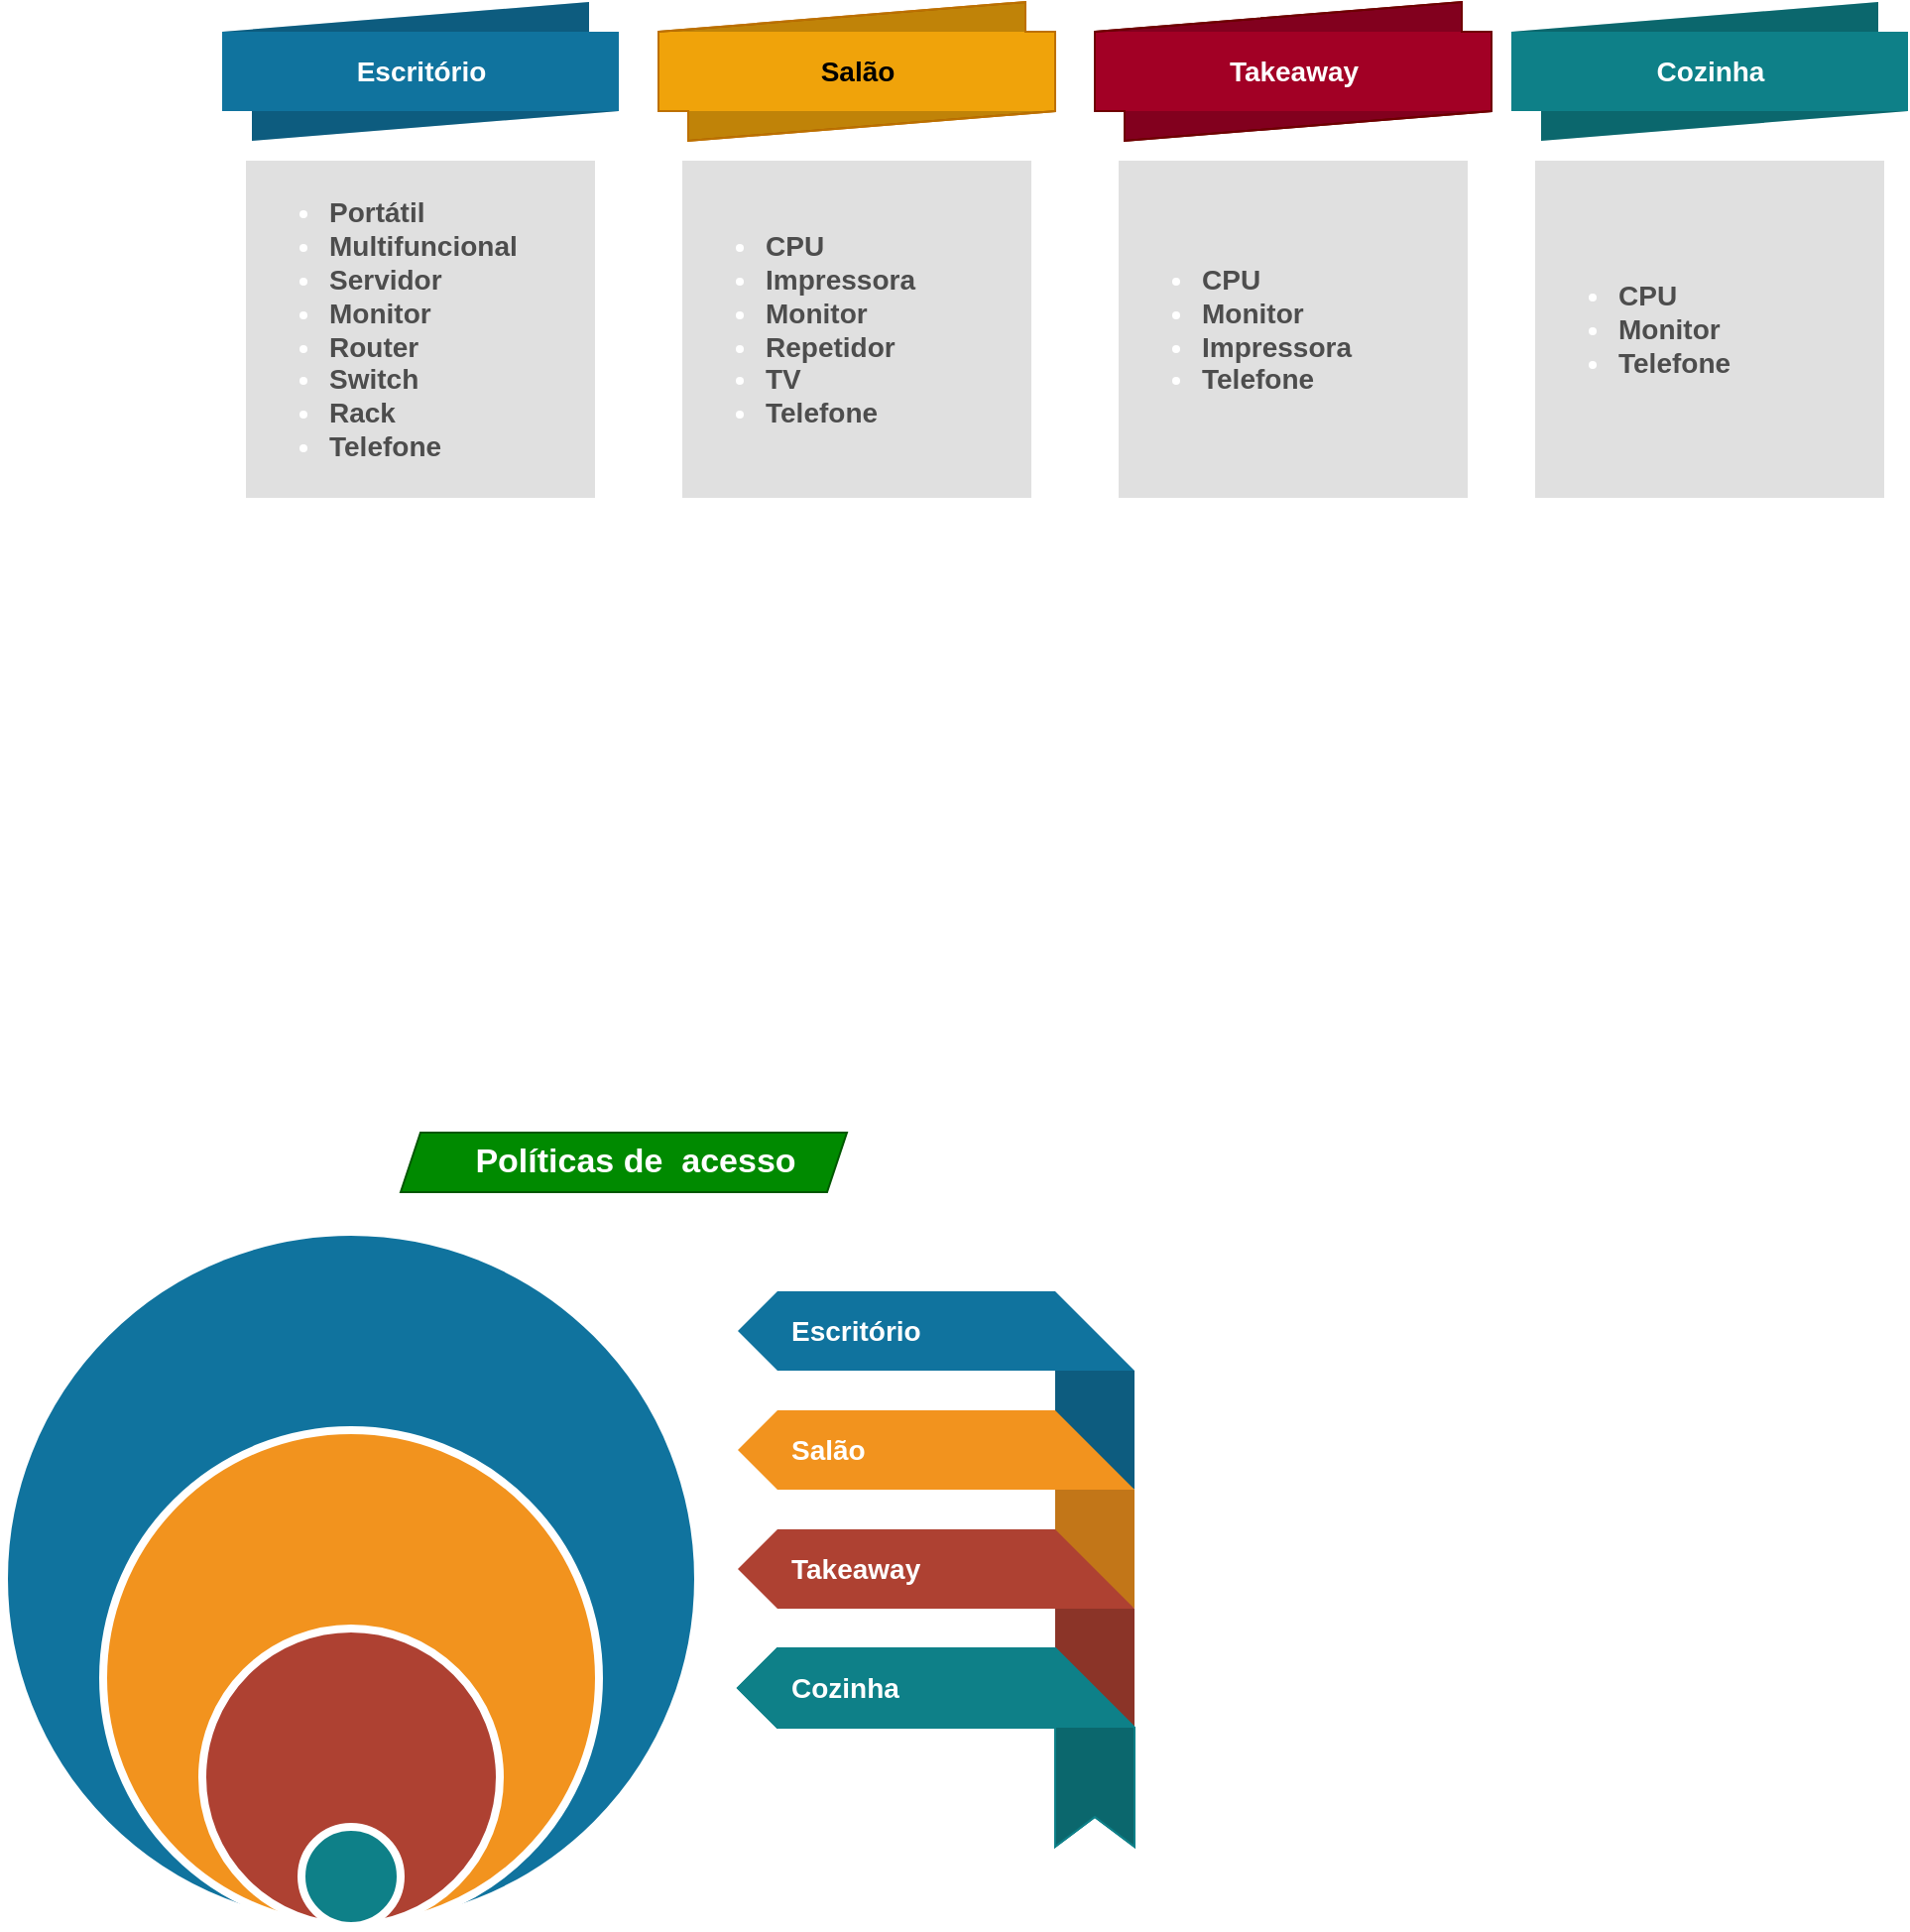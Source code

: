<mxfile version="15.9.1" type="github">
  <diagram id="u30t4sExt3LVhuVRjp8H" name="Page-1">
    <mxGraphModel dx="1822" dy="882" grid="0" gridSize="10" guides="1" tooltips="1" connect="1" arrows="1" fold="1" page="0" pageScale="1" pageWidth="850" pageHeight="1100" math="0" shadow="0">
      <root>
        <mxCell id="0" />
        <mxCell id="1" parent="0" />
        <mxCell id="ZFdvAqi6wvmAxn2UPdx9-19" value="&lt;ul&gt;&lt;li&gt;&lt;font color=&quot;#4d4d4d&quot;&gt;Portátil&lt;/font&gt;&lt;/li&gt;&lt;li&gt;&lt;font color=&quot;#4d4d4d&quot;&gt;Multifuncional&lt;/font&gt;&lt;/li&gt;&lt;li&gt;&lt;font color=&quot;#4d4d4d&quot;&gt;Servidor&lt;/font&gt;&lt;/li&gt;&lt;li&gt;&lt;font color=&quot;#4d4d4d&quot;&gt;Monitor&lt;/font&gt;&lt;/li&gt;&lt;li&gt;&lt;font color=&quot;#4d4d4d&quot;&gt;Router&lt;/font&gt;&lt;/li&gt;&lt;li&gt;&lt;font color=&quot;#4d4d4d&quot;&gt;Switch&lt;/font&gt;&lt;/li&gt;&lt;li&gt;&lt;font color=&quot;#4d4d4d&quot;&gt;Rack&lt;/font&gt;&lt;/li&gt;&lt;li&gt;&lt;font color=&quot;#4d4d4d&quot;&gt;Telefone&lt;/font&gt;&lt;/li&gt;&lt;/ul&gt;" style="html=1;fillColor=#CCCCCC;strokeColor=none;shadow=0;fontSize=14;fontColor=#FFFFFF;align=left;fontStyle=1;whiteSpace=wrap;rounded=0;sketch=0;glass=0;opacity=60;" vertex="1" parent="1">
          <mxGeometry x="-188" y="180" width="176" height="170" as="geometry" />
        </mxCell>
        <mxCell id="ZFdvAqi6wvmAxn2UPdx9-29" value="" style="ellipse;html=1;strokeWidth=4;fillColor=#10739E;strokeColor=#ffffff;shadow=0;fontSize=10;fontColor=#FFFFFF;align=center;fontStyle=0;whiteSpace=wrap;spacing=10;" vertex="1" parent="1">
          <mxGeometry x="-310" y="720" width="350" height="350" as="geometry" />
        </mxCell>
        <mxCell id="ZFdvAqi6wvmAxn2UPdx9-30" value="" style="ellipse;html=1;strokeWidth=4;fillColor=#F2931E;strokeColor=#ffffff;shadow=0;fontSize=10;fontColor=#FFFFFF;align=center;fontStyle=0;whiteSpace=wrap;spacing=10;" vertex="1" parent="1">
          <mxGeometry x="-260" y="820" width="250" height="250" as="geometry" />
        </mxCell>
        <mxCell id="ZFdvAqi6wvmAxn2UPdx9-31" value="" style="ellipse;html=1;strokeWidth=4;fillColor=#AE4132;strokeColor=#ffffff;shadow=0;fontSize=10;fontColor=#FFFFFF;align=center;fontStyle=0;whiteSpace=wrap;spacing=10;" vertex="1" parent="1">
          <mxGeometry x="-210" y="920" width="150" height="150" as="geometry" />
        </mxCell>
        <mxCell id="ZFdvAqi6wvmAxn2UPdx9-32" value="" style="ellipse;html=1;strokeWidth=4;fillColor=#0E8088;strokeColor=#ffffff;shadow=0;fontSize=10;fontColor=#FFFFFF;align=center;fontStyle=0;whiteSpace=wrap;spacing=10;" vertex="1" parent="1">
          <mxGeometry x="-160" y="1020" width="50" height="50" as="geometry" />
        </mxCell>
        <mxCell id="ZFdvAqi6wvmAxn2UPdx9-34" value="Políticas de&amp;nbsp; acesso" style="shape=mxgraph.infographic.parallelogram;dx=5;;html=1;fillColor=#008a00;strokeColor=#005700;shadow=0;fontSize=17;align=center;spacingLeft=10;fontStyle=1;fontColor=#ffffff;" vertex="1" parent="1">
          <mxGeometry x="-110" y="670" width="225" height="30" as="geometry" />
        </mxCell>
        <mxCell id="ZFdvAqi6wvmAxn2UPdx9-35" value="Escritório" style="html=1;shape=mxgraph.infographic.bannerHalfFold;dx=40;dx2=20;notch=15;fillColor=#10739E;strokeColor=none;align=left;verticalAlign=top;fontColor=#ffffff;fontSize=14;fontStyle=1;spacingLeft=25;spacingTop=5;" vertex="1" parent="1">
          <mxGeometry x="60" y="750" width="200" height="100" as="geometry" />
        </mxCell>
        <mxCell id="ZFdvAqi6wvmAxn2UPdx9-36" value="Salão" style="html=1;shape=mxgraph.infographic.bannerHalfFold;dx=40;dx2=20;notch=15;fillColor=#F2931E;strokeColor=none;align=left;verticalAlign=top;fontColor=#ffffff;fontSize=14;fontStyle=1;spacingLeft=25;spacingTop=5;" vertex="1" parent="1">
          <mxGeometry x="60" y="810" width="200" height="100" as="geometry" />
        </mxCell>
        <mxCell id="ZFdvAqi6wvmAxn2UPdx9-37" value="Takeaway" style="html=1;shape=mxgraph.infographic.bannerHalfFold;dx=40;dx2=20;notch=15;fillColor=#AE4132;strokeColor=none;align=left;verticalAlign=top;fontColor=#ffffff;fontSize=14;fontStyle=1;spacingLeft=25;spacingTop=5;" vertex="1" parent="1">
          <mxGeometry x="60" y="870" width="200" height="100" as="geometry" />
        </mxCell>
        <mxCell id="ZFdvAqi6wvmAxn2UPdx9-38" value="&lt;font color=&quot;#ffffff&quot;&gt;Cozinha&lt;/font&gt;" style="html=1;shape=mxgraph.infographic.bannerHalfFold;dx=40;dx2=20;notch=15;fillColor=#0E8088;strokeColor=#0E8088;align=left;verticalAlign=top;fontSize=14;fontStyle=1;spacingLeft=25;spacingTop=5;" vertex="1" parent="1">
          <mxGeometry x="60" y="930" width="200" height="100" as="geometry" />
        </mxCell>
        <mxCell id="ZFdvAqi6wvmAxn2UPdx9-71" value="Escritório" style="html=1;shape=mxgraph.infographic.ribbonRolled;dx=185;dy=15;fillColor=#10739E;strokeColor=none;align=center;verticalAlign=middle;fontColor=#ffffff;fontSize=14;fontStyle=1;" vertex="1" parent="1">
          <mxGeometry x="-200" y="100" width="200" height="70" as="geometry" />
        </mxCell>
        <mxCell id="ZFdvAqi6wvmAxn2UPdx9-72" value="&lt;ul&gt;&lt;li&gt;&lt;font color=&quot;#4d4d4d&quot;&gt;CPU&lt;/font&gt;&lt;/li&gt;&lt;li&gt;&lt;font color=&quot;#4d4d4d&quot;&gt;Impressora&lt;/font&gt;&lt;/li&gt;&lt;li&gt;&lt;span style=&quot;color: rgb(77 , 77 , 77)&quot;&gt;Monitor&lt;/span&gt;&lt;br&gt;&lt;/li&gt;&lt;li&gt;&lt;font color=&quot;#4d4d4d&quot;&gt;Repetidor&lt;/font&gt;&lt;/li&gt;&lt;li&gt;&lt;font color=&quot;#4d4d4d&quot;&gt;TV&lt;/font&gt;&lt;/li&gt;&lt;li&gt;&lt;font color=&quot;#4d4d4d&quot;&gt;Telefone&lt;/font&gt;&lt;/li&gt;&lt;/ul&gt;" style="html=1;fillColor=#CCCCCC;strokeColor=none;shadow=0;fontSize=14;fontColor=#FFFFFF;align=left;fontStyle=1;whiteSpace=wrap;rounded=0;sketch=0;glass=0;opacity=60;" vertex="1" parent="1">
          <mxGeometry x="32" y="180" width="176" height="170" as="geometry" />
        </mxCell>
        <mxCell id="ZFdvAqi6wvmAxn2UPdx9-73" value="Salão" style="html=1;shape=mxgraph.infographic.ribbonRolled;dx=185;dy=15;fillColor=#f0a30a;strokeColor=#BD7000;align=center;verticalAlign=middle;fontColor=#000000;fontSize=14;fontStyle=1;" vertex="1" parent="1">
          <mxGeometry x="20" y="100" width="200" height="70" as="geometry" />
        </mxCell>
        <mxCell id="ZFdvAqi6wvmAxn2UPdx9-74" value="&lt;ul&gt;&lt;li&gt;&lt;font color=&quot;#4d4d4d&quot;&gt;CPU&lt;/font&gt;&lt;/li&gt;&lt;li&gt;&lt;font color=&quot;#4d4d4d&quot;&gt;Monitor&lt;/font&gt;&lt;/li&gt;&lt;li&gt;&lt;font color=&quot;#4d4d4d&quot;&gt;Impressora&lt;/font&gt;&lt;/li&gt;&lt;li&gt;&lt;font color=&quot;#4d4d4d&quot;&gt;Telefone&lt;/font&gt;&lt;/li&gt;&lt;/ul&gt;" style="html=1;fillColor=#CCCCCC;strokeColor=none;shadow=0;fontSize=14;fontColor=#FFFFFF;align=left;fontStyle=1;whiteSpace=wrap;rounded=0;sketch=0;glass=0;opacity=60;" vertex="1" parent="1">
          <mxGeometry x="252" y="180" width="176" height="170" as="geometry" />
        </mxCell>
        <mxCell id="ZFdvAqi6wvmAxn2UPdx9-75" value="Takeaway" style="html=1;shape=mxgraph.infographic.ribbonRolled;dx=185;dy=15;fillColor=#a20025;strokeColor=#6F0000;align=center;verticalAlign=middle;fontColor=#ffffff;fontSize=14;fontStyle=1;" vertex="1" parent="1">
          <mxGeometry x="240" y="100" width="200" height="70" as="geometry" />
        </mxCell>
        <mxCell id="ZFdvAqi6wvmAxn2UPdx9-76" value="&lt;ul&gt;&lt;li&gt;&lt;font color=&quot;#4d4d4d&quot;&gt;CPU&lt;/font&gt;&lt;/li&gt;&lt;li&gt;&lt;font color=&quot;#4d4d4d&quot;&gt;Monitor&lt;/font&gt;&lt;/li&gt;&lt;li&gt;&lt;span style=&quot;color: rgb(77 , 77 , 77)&quot;&gt;Telefone&lt;/span&gt;&lt;br&gt;&lt;/li&gt;&lt;/ul&gt;" style="html=1;fillColor=#CCCCCC;strokeColor=none;shadow=0;fontSize=14;fontColor=#FFFFFF;align=left;fontStyle=1;whiteSpace=wrap;rounded=0;sketch=0;glass=0;opacity=60;" vertex="1" parent="1">
          <mxGeometry x="462" y="180" width="176" height="170" as="geometry" />
        </mxCell>
        <mxCell id="ZFdvAqi6wvmAxn2UPdx9-77" value="Cozinha" style="html=1;shape=mxgraph.infographic.ribbonRolled;dx=185;dy=15;fillColor=#0E8088;strokeColor=none;align=center;verticalAlign=middle;fontColor=#ffffff;fontSize=14;fontStyle=1;" vertex="1" parent="1">
          <mxGeometry x="450" y="100" width="200" height="70" as="geometry" />
        </mxCell>
      </root>
    </mxGraphModel>
  </diagram>
</mxfile>

